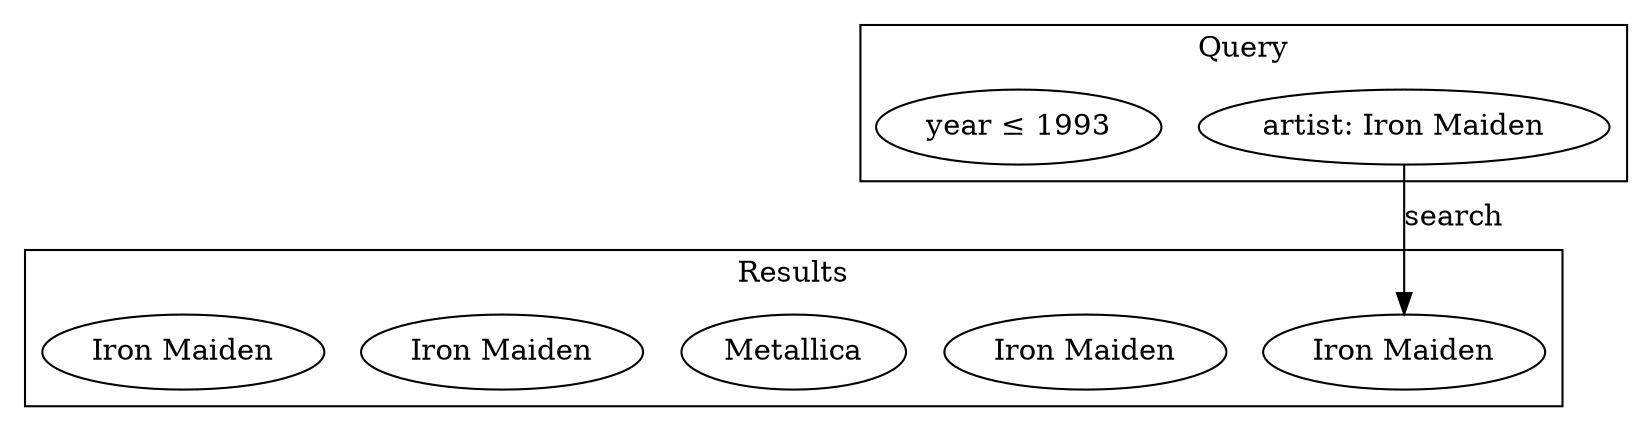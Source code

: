 digraph {
    subgraph cluster_0 {
        class="rounded"
        label=Query

        Search[label="artist: Iron Maiden"]
        Search2[label="year ≤ 1993"]
    }

    subgraph cluster_1 {
        class="rounded"
        label=Results

        Maiden1[label="Iron Maiden"]
        Maiden2[label="Iron Maiden"]
        Metallica[label="Metallica"]
        Maiden3[label="Iron Maiden"]
        Maiden4[label="Iron Maiden" class="disabled"]
    }

    Search -> Maiden1[label="search" ltail=cluster_0 lhead=cluster_1]
}
